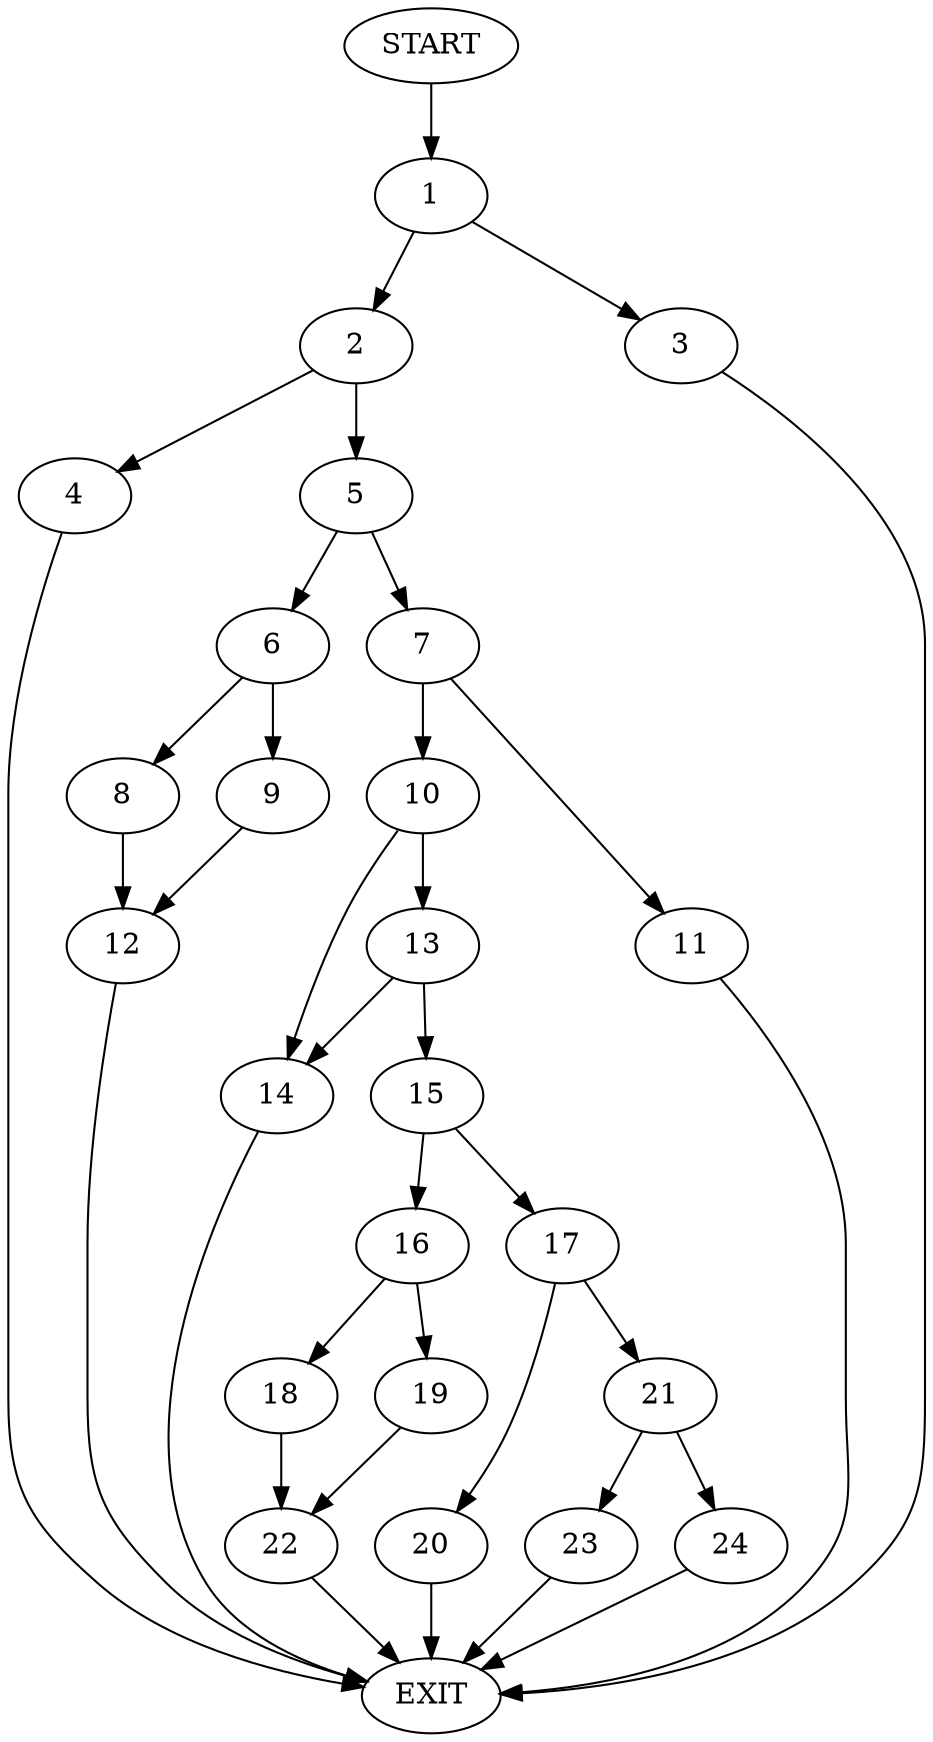 digraph {
0 [label="START"]
25 [label="EXIT"]
0 -> 1
1 -> 2
1 -> 3
3 -> 25
2 -> 4
2 -> 5
5 -> 6
5 -> 7
4 -> 25
6 -> 8
6 -> 9
7 -> 10
7 -> 11
8 -> 12
9 -> 12
12 -> 25
10 -> 13
10 -> 14
11 -> 25
14 -> 25
13 -> 15
13 -> 14
15 -> 16
15 -> 17
16 -> 18
16 -> 19
17 -> 20
17 -> 21
18 -> 22
19 -> 22
22 -> 25
20 -> 25
21 -> 23
21 -> 24
23 -> 25
24 -> 25
}
